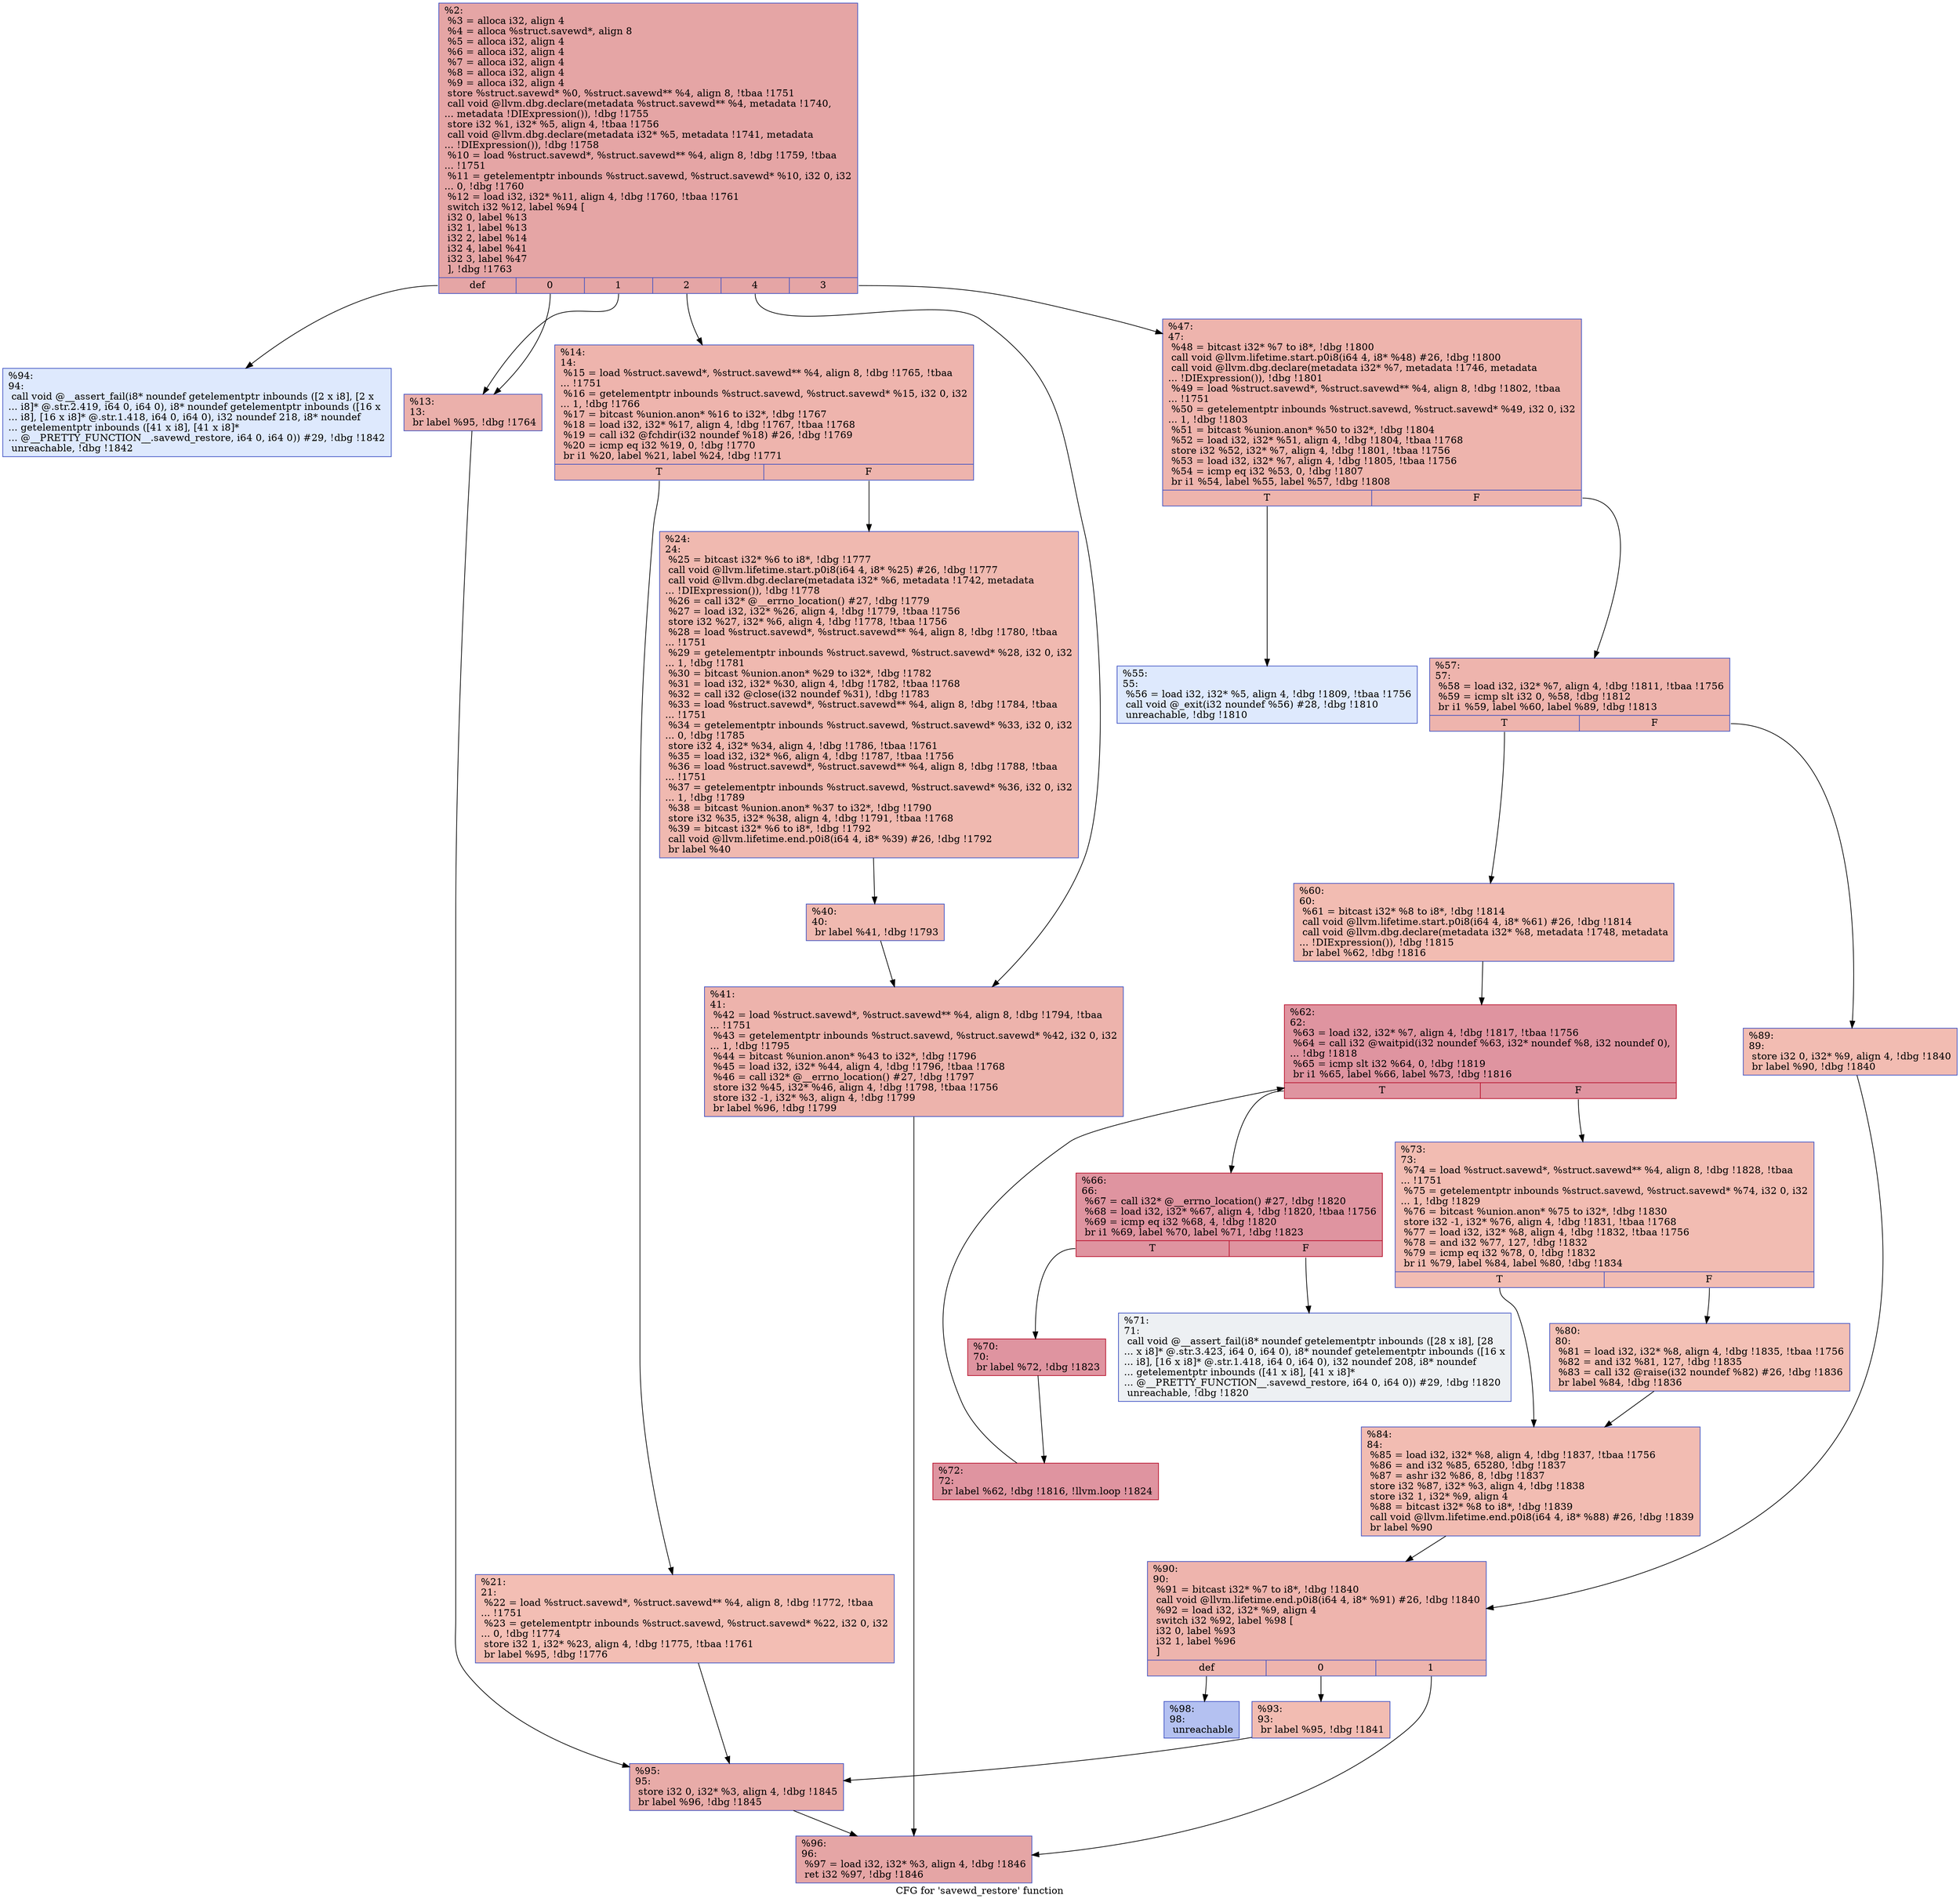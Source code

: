 digraph "CFG for 'savewd_restore' function" {
	label="CFG for 'savewd_restore' function";

	Node0x1b39d80 [shape=record,color="#3d50c3ff", style=filled, fillcolor="#c5333470",label="{%2:\l  %3 = alloca i32, align 4\l  %4 = alloca %struct.savewd*, align 8\l  %5 = alloca i32, align 4\l  %6 = alloca i32, align 4\l  %7 = alloca i32, align 4\l  %8 = alloca i32, align 4\l  %9 = alloca i32, align 4\l  store %struct.savewd* %0, %struct.savewd** %4, align 8, !tbaa !1751\l  call void @llvm.dbg.declare(metadata %struct.savewd** %4, metadata !1740,\l... metadata !DIExpression()), !dbg !1755\l  store i32 %1, i32* %5, align 4, !tbaa !1756\l  call void @llvm.dbg.declare(metadata i32* %5, metadata !1741, metadata\l... !DIExpression()), !dbg !1758\l  %10 = load %struct.savewd*, %struct.savewd** %4, align 8, !dbg !1759, !tbaa\l... !1751\l  %11 = getelementptr inbounds %struct.savewd, %struct.savewd* %10, i32 0, i32\l... 0, !dbg !1760\l  %12 = load i32, i32* %11, align 4, !dbg !1760, !tbaa !1761\l  switch i32 %12, label %94 [\l    i32 0, label %13\l    i32 1, label %13\l    i32 2, label %14\l    i32 4, label %41\l    i32 3, label %47\l  ], !dbg !1763\l|{<s0>def|<s1>0|<s2>1|<s3>2|<s4>4|<s5>3}}"];
	Node0x1b39d80:s0 -> Node0x1b3a540;
	Node0x1b39d80:s1 -> Node0x1b39eb0;
	Node0x1b39d80:s2 -> Node0x1b39eb0;
	Node0x1b39d80:s3 -> Node0x1b39f00;
	Node0x1b39d80:s4 -> Node0x1b3a040;
	Node0x1b39d80:s5 -> Node0x1b3a090;
	Node0x1b39eb0 [shape=record,color="#3d50c3ff", style=filled, fillcolor="#d24b4070",label="{%13:\l13:                                               \l  br label %95, !dbg !1764\l}"];
	Node0x1b39eb0 -> Node0x1b3a590;
	Node0x1b39f00 [shape=record,color="#3d50c3ff", style=filled, fillcolor="#d8564670",label="{%14:\l14:                                               \l  %15 = load %struct.savewd*, %struct.savewd** %4, align 8, !dbg !1765, !tbaa\l... !1751\l  %16 = getelementptr inbounds %struct.savewd, %struct.savewd* %15, i32 0, i32\l... 1, !dbg !1766\l  %17 = bitcast %union.anon* %16 to i32*, !dbg !1767\l  %18 = load i32, i32* %17, align 4, !dbg !1767, !tbaa !1768\l  %19 = call i32 @fchdir(i32 noundef %18) #26, !dbg !1769\l  %20 = icmp eq i32 %19, 0, !dbg !1770\l  br i1 %20, label %21, label %24, !dbg !1771\l|{<s0>T|<s1>F}}"];
	Node0x1b39f00:s0 -> Node0x1b39f50;
	Node0x1b39f00:s1 -> Node0x1b39fa0;
	Node0x1b39f50 [shape=record,color="#3d50c3ff", style=filled, fillcolor="#e36c5570",label="{%21:\l21:                                               \l  %22 = load %struct.savewd*, %struct.savewd** %4, align 8, !dbg !1772, !tbaa\l... !1751\l  %23 = getelementptr inbounds %struct.savewd, %struct.savewd* %22, i32 0, i32\l... 0, !dbg !1774\l  store i32 1, i32* %23, align 4, !dbg !1775, !tbaa !1761\l  br label %95, !dbg !1776\l}"];
	Node0x1b39f50 -> Node0x1b3a590;
	Node0x1b39fa0 [shape=record,color="#3d50c3ff", style=filled, fillcolor="#de614d70",label="{%24:\l24:                                               \l  %25 = bitcast i32* %6 to i8*, !dbg !1777\l  call void @llvm.lifetime.start.p0i8(i64 4, i8* %25) #26, !dbg !1777\l  call void @llvm.dbg.declare(metadata i32* %6, metadata !1742, metadata\l... !DIExpression()), !dbg !1778\l  %26 = call i32* @__errno_location() #27, !dbg !1779\l  %27 = load i32, i32* %26, align 4, !dbg !1779, !tbaa !1756\l  store i32 %27, i32* %6, align 4, !dbg !1778, !tbaa !1756\l  %28 = load %struct.savewd*, %struct.savewd** %4, align 8, !dbg !1780, !tbaa\l... !1751\l  %29 = getelementptr inbounds %struct.savewd, %struct.savewd* %28, i32 0, i32\l... 1, !dbg !1781\l  %30 = bitcast %union.anon* %29 to i32*, !dbg !1782\l  %31 = load i32, i32* %30, align 4, !dbg !1782, !tbaa !1768\l  %32 = call i32 @close(i32 noundef %31), !dbg !1783\l  %33 = load %struct.savewd*, %struct.savewd** %4, align 8, !dbg !1784, !tbaa\l... !1751\l  %34 = getelementptr inbounds %struct.savewd, %struct.savewd* %33, i32 0, i32\l... 0, !dbg !1785\l  store i32 4, i32* %34, align 4, !dbg !1786, !tbaa !1761\l  %35 = load i32, i32* %6, align 4, !dbg !1787, !tbaa !1756\l  %36 = load %struct.savewd*, %struct.savewd** %4, align 8, !dbg !1788, !tbaa\l... !1751\l  %37 = getelementptr inbounds %struct.savewd, %struct.savewd* %36, i32 0, i32\l... 1, !dbg !1789\l  %38 = bitcast %union.anon* %37 to i32*, !dbg !1790\l  store i32 %35, i32* %38, align 4, !dbg !1791, !tbaa !1768\l  %39 = bitcast i32* %6 to i8*, !dbg !1792\l  call void @llvm.lifetime.end.p0i8(i64 4, i8* %39) #26, !dbg !1792\l  br label %40\l}"];
	Node0x1b39fa0 -> Node0x1b39ff0;
	Node0x1b39ff0 [shape=record,color="#3d50c3ff", style=filled, fillcolor="#de614d70",label="{%40:\l40:                                               \l  br label %41, !dbg !1793\l}"];
	Node0x1b39ff0 -> Node0x1b3a040;
	Node0x1b3a040 [shape=record,color="#3d50c3ff", style=filled, fillcolor="#d6524470",label="{%41:\l41:                                               \l  %42 = load %struct.savewd*, %struct.savewd** %4, align 8, !dbg !1794, !tbaa\l... !1751\l  %43 = getelementptr inbounds %struct.savewd, %struct.savewd* %42, i32 0, i32\l... 1, !dbg !1795\l  %44 = bitcast %union.anon* %43 to i32*, !dbg !1796\l  %45 = load i32, i32* %44, align 4, !dbg !1796, !tbaa !1768\l  %46 = call i32* @__errno_location() #27, !dbg !1797\l  store i32 %45, i32* %46, align 4, !dbg !1798, !tbaa !1756\l  store i32 -1, i32* %3, align 4, !dbg !1799\l  br label %96, !dbg !1799\l}"];
	Node0x1b3a040 -> Node0x1b3a5e0;
	Node0x1b3a090 [shape=record,color="#3d50c3ff", style=filled, fillcolor="#d8564670",label="{%47:\l47:                                               \l  %48 = bitcast i32* %7 to i8*, !dbg !1800\l  call void @llvm.lifetime.start.p0i8(i64 4, i8* %48) #26, !dbg !1800\l  call void @llvm.dbg.declare(metadata i32* %7, metadata !1746, metadata\l... !DIExpression()), !dbg !1801\l  %49 = load %struct.savewd*, %struct.savewd** %4, align 8, !dbg !1802, !tbaa\l... !1751\l  %50 = getelementptr inbounds %struct.savewd, %struct.savewd* %49, i32 0, i32\l... 1, !dbg !1803\l  %51 = bitcast %union.anon* %50 to i32*, !dbg !1804\l  %52 = load i32, i32* %51, align 4, !dbg !1804, !tbaa !1768\l  store i32 %52, i32* %7, align 4, !dbg !1801, !tbaa !1756\l  %53 = load i32, i32* %7, align 4, !dbg !1805, !tbaa !1756\l  %54 = icmp eq i32 %53, 0, !dbg !1807\l  br i1 %54, label %55, label %57, !dbg !1808\l|{<s0>T|<s1>F}}"];
	Node0x1b3a090:s0 -> Node0x1b3a0e0;
	Node0x1b3a090:s1 -> Node0x1b3a130;
	Node0x1b3a0e0 [shape=record,color="#3d50c3ff", style=filled, fillcolor="#b5cdfa70",label="{%55:\l55:                                               \l  %56 = load i32, i32* %5, align 4, !dbg !1809, !tbaa !1756\l  call void @_exit(i32 noundef %56) #28, !dbg !1810\l  unreachable, !dbg !1810\l}"];
	Node0x1b3a130 [shape=record,color="#3d50c3ff", style=filled, fillcolor="#d8564670",label="{%57:\l57:                                               \l  %58 = load i32, i32* %7, align 4, !dbg !1811, !tbaa !1756\l  %59 = icmp slt i32 0, %58, !dbg !1812\l  br i1 %59, label %60, label %89, !dbg !1813\l|{<s0>T|<s1>F}}"];
	Node0x1b3a130:s0 -> Node0x1b3a180;
	Node0x1b3a130:s1 -> Node0x1b3a450;
	Node0x1b3a180 [shape=record,color="#3d50c3ff", style=filled, fillcolor="#e1675170",label="{%60:\l60:                                               \l  %61 = bitcast i32* %8 to i8*, !dbg !1814\l  call void @llvm.lifetime.start.p0i8(i64 4, i8* %61) #26, !dbg !1814\l  call void @llvm.dbg.declare(metadata i32* %8, metadata !1748, metadata\l... !DIExpression()), !dbg !1815\l  br label %62, !dbg !1816\l}"];
	Node0x1b3a180 -> Node0x1b3a1d0;
	Node0x1b3a1d0 [shape=record,color="#b70d28ff", style=filled, fillcolor="#b70d2870",label="{%62:\l62:                                               \l  %63 = load i32, i32* %7, align 4, !dbg !1817, !tbaa !1756\l  %64 = call i32 @waitpid(i32 noundef %63, i32* noundef %8, i32 noundef 0),\l... !dbg !1818\l  %65 = icmp slt i32 %64, 0, !dbg !1819\l  br i1 %65, label %66, label %73, !dbg !1816\l|{<s0>T|<s1>F}}"];
	Node0x1b3a1d0:s0 -> Node0x1b3a220;
	Node0x1b3a1d0:s1 -> Node0x1b3a360;
	Node0x1b3a220 [shape=record,color="#b70d28ff", style=filled, fillcolor="#b70d2870",label="{%66:\l66:                                               \l  %67 = call i32* @__errno_location() #27, !dbg !1820\l  %68 = load i32, i32* %67, align 4, !dbg !1820, !tbaa !1756\l  %69 = icmp eq i32 %68, 4, !dbg !1820\l  br i1 %69, label %70, label %71, !dbg !1823\l|{<s0>T|<s1>F}}"];
	Node0x1b3a220:s0 -> Node0x1b3a270;
	Node0x1b3a220:s1 -> Node0x1b3a2c0;
	Node0x1b3a270 [shape=record,color="#b70d28ff", style=filled, fillcolor="#b70d2870",label="{%70:\l70:                                               \l  br label %72, !dbg !1823\l}"];
	Node0x1b3a270 -> Node0x1b3a310;
	Node0x1b3a2c0 [shape=record,color="#3d50c3ff", style=filled, fillcolor="#d6dce470",label="{%71:\l71:                                               \l  call void @__assert_fail(i8* noundef getelementptr inbounds ([28 x i8], [28\l... x i8]* @.str.3.423, i64 0, i64 0), i8* noundef getelementptr inbounds ([16 x\l... i8], [16 x i8]* @.str.1.418, i64 0, i64 0), i32 noundef 208, i8* noundef\l... getelementptr inbounds ([41 x i8], [41 x i8]*\l... @__PRETTY_FUNCTION__.savewd_restore, i64 0, i64 0)) #29, !dbg !1820\l  unreachable, !dbg !1820\l}"];
	Node0x1b3a310 [shape=record,color="#b70d28ff", style=filled, fillcolor="#b70d2870",label="{%72:\l72:                                               \l  br label %62, !dbg !1816, !llvm.loop !1824\l}"];
	Node0x1b3a310 -> Node0x1b3a1d0;
	Node0x1b3a360 [shape=record,color="#3d50c3ff", style=filled, fillcolor="#e1675170",label="{%73:\l73:                                               \l  %74 = load %struct.savewd*, %struct.savewd** %4, align 8, !dbg !1828, !tbaa\l... !1751\l  %75 = getelementptr inbounds %struct.savewd, %struct.savewd* %74, i32 0, i32\l... 1, !dbg !1829\l  %76 = bitcast %union.anon* %75 to i32*, !dbg !1830\l  store i32 -1, i32* %76, align 4, !dbg !1831, !tbaa !1768\l  %77 = load i32, i32* %8, align 4, !dbg !1832, !tbaa !1756\l  %78 = and i32 %77, 127, !dbg !1832\l  %79 = icmp eq i32 %78, 0, !dbg !1832\l  br i1 %79, label %84, label %80, !dbg !1834\l|{<s0>T|<s1>F}}"];
	Node0x1b3a360:s0 -> Node0x1b3a400;
	Node0x1b3a360:s1 -> Node0x1b3a3b0;
	Node0x1b3a3b0 [shape=record,color="#3d50c3ff", style=filled, fillcolor="#e5705870",label="{%80:\l80:                                               \l  %81 = load i32, i32* %8, align 4, !dbg !1835, !tbaa !1756\l  %82 = and i32 %81, 127, !dbg !1835\l  %83 = call i32 @raise(i32 noundef %82) #26, !dbg !1836\l  br label %84, !dbg !1836\l}"];
	Node0x1b3a3b0 -> Node0x1b3a400;
	Node0x1b3a400 [shape=record,color="#3d50c3ff", style=filled, fillcolor="#e1675170",label="{%84:\l84:                                               \l  %85 = load i32, i32* %8, align 4, !dbg !1837, !tbaa !1756\l  %86 = and i32 %85, 65280, !dbg !1837\l  %87 = ashr i32 %86, 8, !dbg !1837\l  store i32 %87, i32* %3, align 4, !dbg !1838\l  store i32 1, i32* %9, align 4\l  %88 = bitcast i32* %8 to i8*, !dbg !1839\l  call void @llvm.lifetime.end.p0i8(i64 4, i8* %88) #26, !dbg !1839\l  br label %90\l}"];
	Node0x1b3a400 -> Node0x1b3a4a0;
	Node0x1b3a450 [shape=record,color="#3d50c3ff", style=filled, fillcolor="#e1675170",label="{%89:\l89:                                               \l  store i32 0, i32* %9, align 4, !dbg !1840\l  br label %90, !dbg !1840\l}"];
	Node0x1b3a450 -> Node0x1b3a4a0;
	Node0x1b3a4a0 [shape=record,color="#3d50c3ff", style=filled, fillcolor="#d8564670",label="{%90:\l90:                                               \l  %91 = bitcast i32* %7 to i8*, !dbg !1840\l  call void @llvm.lifetime.end.p0i8(i64 4, i8* %91) #26, !dbg !1840\l  %92 = load i32, i32* %9, align 4\l  switch i32 %92, label %98 [\l    i32 0, label %93\l    i32 1, label %96\l  ]\l|{<s0>def|<s1>0|<s2>1}}"];
	Node0x1b3a4a0:s0 -> Node0x1b3a630;
	Node0x1b3a4a0:s1 -> Node0x1b3a4f0;
	Node0x1b3a4a0:s2 -> Node0x1b3a5e0;
	Node0x1b3a4f0 [shape=record,color="#3d50c3ff", style=filled, fillcolor="#e1675170",label="{%93:\l93:                                               \l  br label %95, !dbg !1841\l}"];
	Node0x1b3a4f0 -> Node0x1b3a590;
	Node0x1b3a540 [shape=record,color="#3d50c3ff", style=filled, fillcolor="#b5cdfa70",label="{%94:\l94:                                               \l  call void @__assert_fail(i8* noundef getelementptr inbounds ([2 x i8], [2 x\l... i8]* @.str.2.419, i64 0, i64 0), i8* noundef getelementptr inbounds ([16 x\l... i8], [16 x i8]* @.str.1.418, i64 0, i64 0), i32 noundef 218, i8* noundef\l... getelementptr inbounds ([41 x i8], [41 x i8]*\l... @__PRETTY_FUNCTION__.savewd_restore, i64 0, i64 0)) #29, !dbg !1842\l  unreachable, !dbg !1842\l}"];
	Node0x1b3a590 [shape=record,color="#3d50c3ff", style=filled, fillcolor="#cc403a70",label="{%95:\l95:                                               \l  store i32 0, i32* %3, align 4, !dbg !1845\l  br label %96, !dbg !1845\l}"];
	Node0x1b3a590 -> Node0x1b3a5e0;
	Node0x1b3a5e0 [shape=record,color="#3d50c3ff", style=filled, fillcolor="#c5333470",label="{%96:\l96:                                               \l  %97 = load i32, i32* %3, align 4, !dbg !1846\l  ret i32 %97, !dbg !1846\l}"];
	Node0x1b3a630 [shape=record,color="#3d50c3ff", style=filled, fillcolor="#5572df70",label="{%98:\l98:                                               \l  unreachable\l}"];
}
